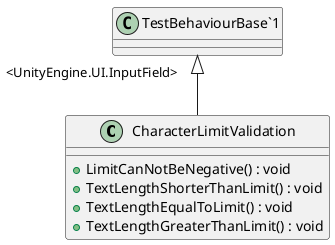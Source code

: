 @startuml
class CharacterLimitValidation {
    + LimitCanNotBeNegative() : void
    + TextLengthShorterThanLimit() : void
    + TextLengthEqualToLimit() : void
    + TextLengthGreaterThanLimit() : void
}
"TestBehaviourBase`1" "<UnityEngine.UI.InputField>" <|-- CharacterLimitValidation
@enduml
